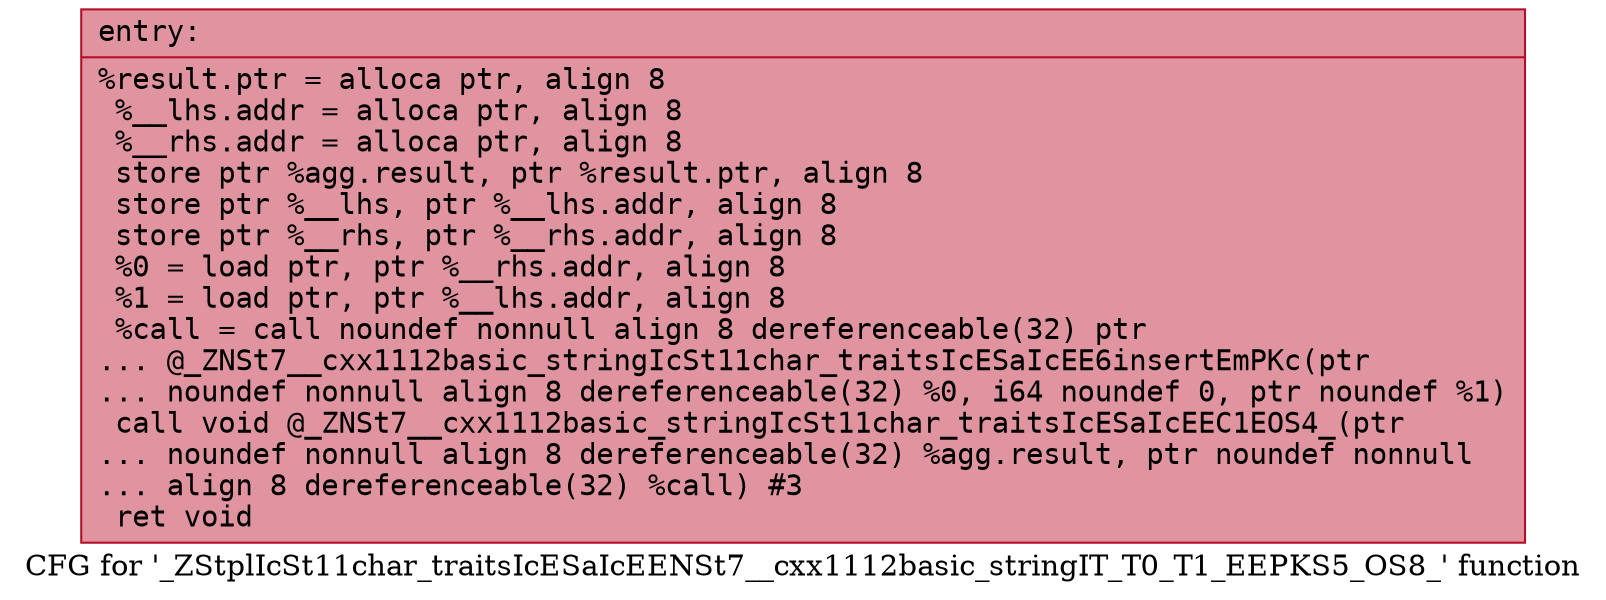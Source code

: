 digraph "CFG for '_ZStplIcSt11char_traitsIcESaIcEENSt7__cxx1112basic_stringIT_T0_T1_EEPKS5_OS8_' function" {
	label="CFG for '_ZStplIcSt11char_traitsIcESaIcEENSt7__cxx1112basic_stringIT_T0_T1_EEPKS5_OS8_' function";

	Node0x556bfe26b3d0 [shape=record,color="#b70d28ff", style=filled, fillcolor="#b70d2870" fontname="Courier",label="{entry:\l|  %result.ptr = alloca ptr, align 8\l  %__lhs.addr = alloca ptr, align 8\l  %__rhs.addr = alloca ptr, align 8\l  store ptr %agg.result, ptr %result.ptr, align 8\l  store ptr %__lhs, ptr %__lhs.addr, align 8\l  store ptr %__rhs, ptr %__rhs.addr, align 8\l  %0 = load ptr, ptr %__rhs.addr, align 8\l  %1 = load ptr, ptr %__lhs.addr, align 8\l  %call = call noundef nonnull align 8 dereferenceable(32) ptr\l... @_ZNSt7__cxx1112basic_stringIcSt11char_traitsIcESaIcEE6insertEmPKc(ptr\l... noundef nonnull align 8 dereferenceable(32) %0, i64 noundef 0, ptr noundef %1)\l  call void @_ZNSt7__cxx1112basic_stringIcSt11char_traitsIcESaIcEEC1EOS4_(ptr\l... noundef nonnull align 8 dereferenceable(32) %agg.result, ptr noundef nonnull\l... align 8 dereferenceable(32) %call) #3\l  ret void\l}"];
}
